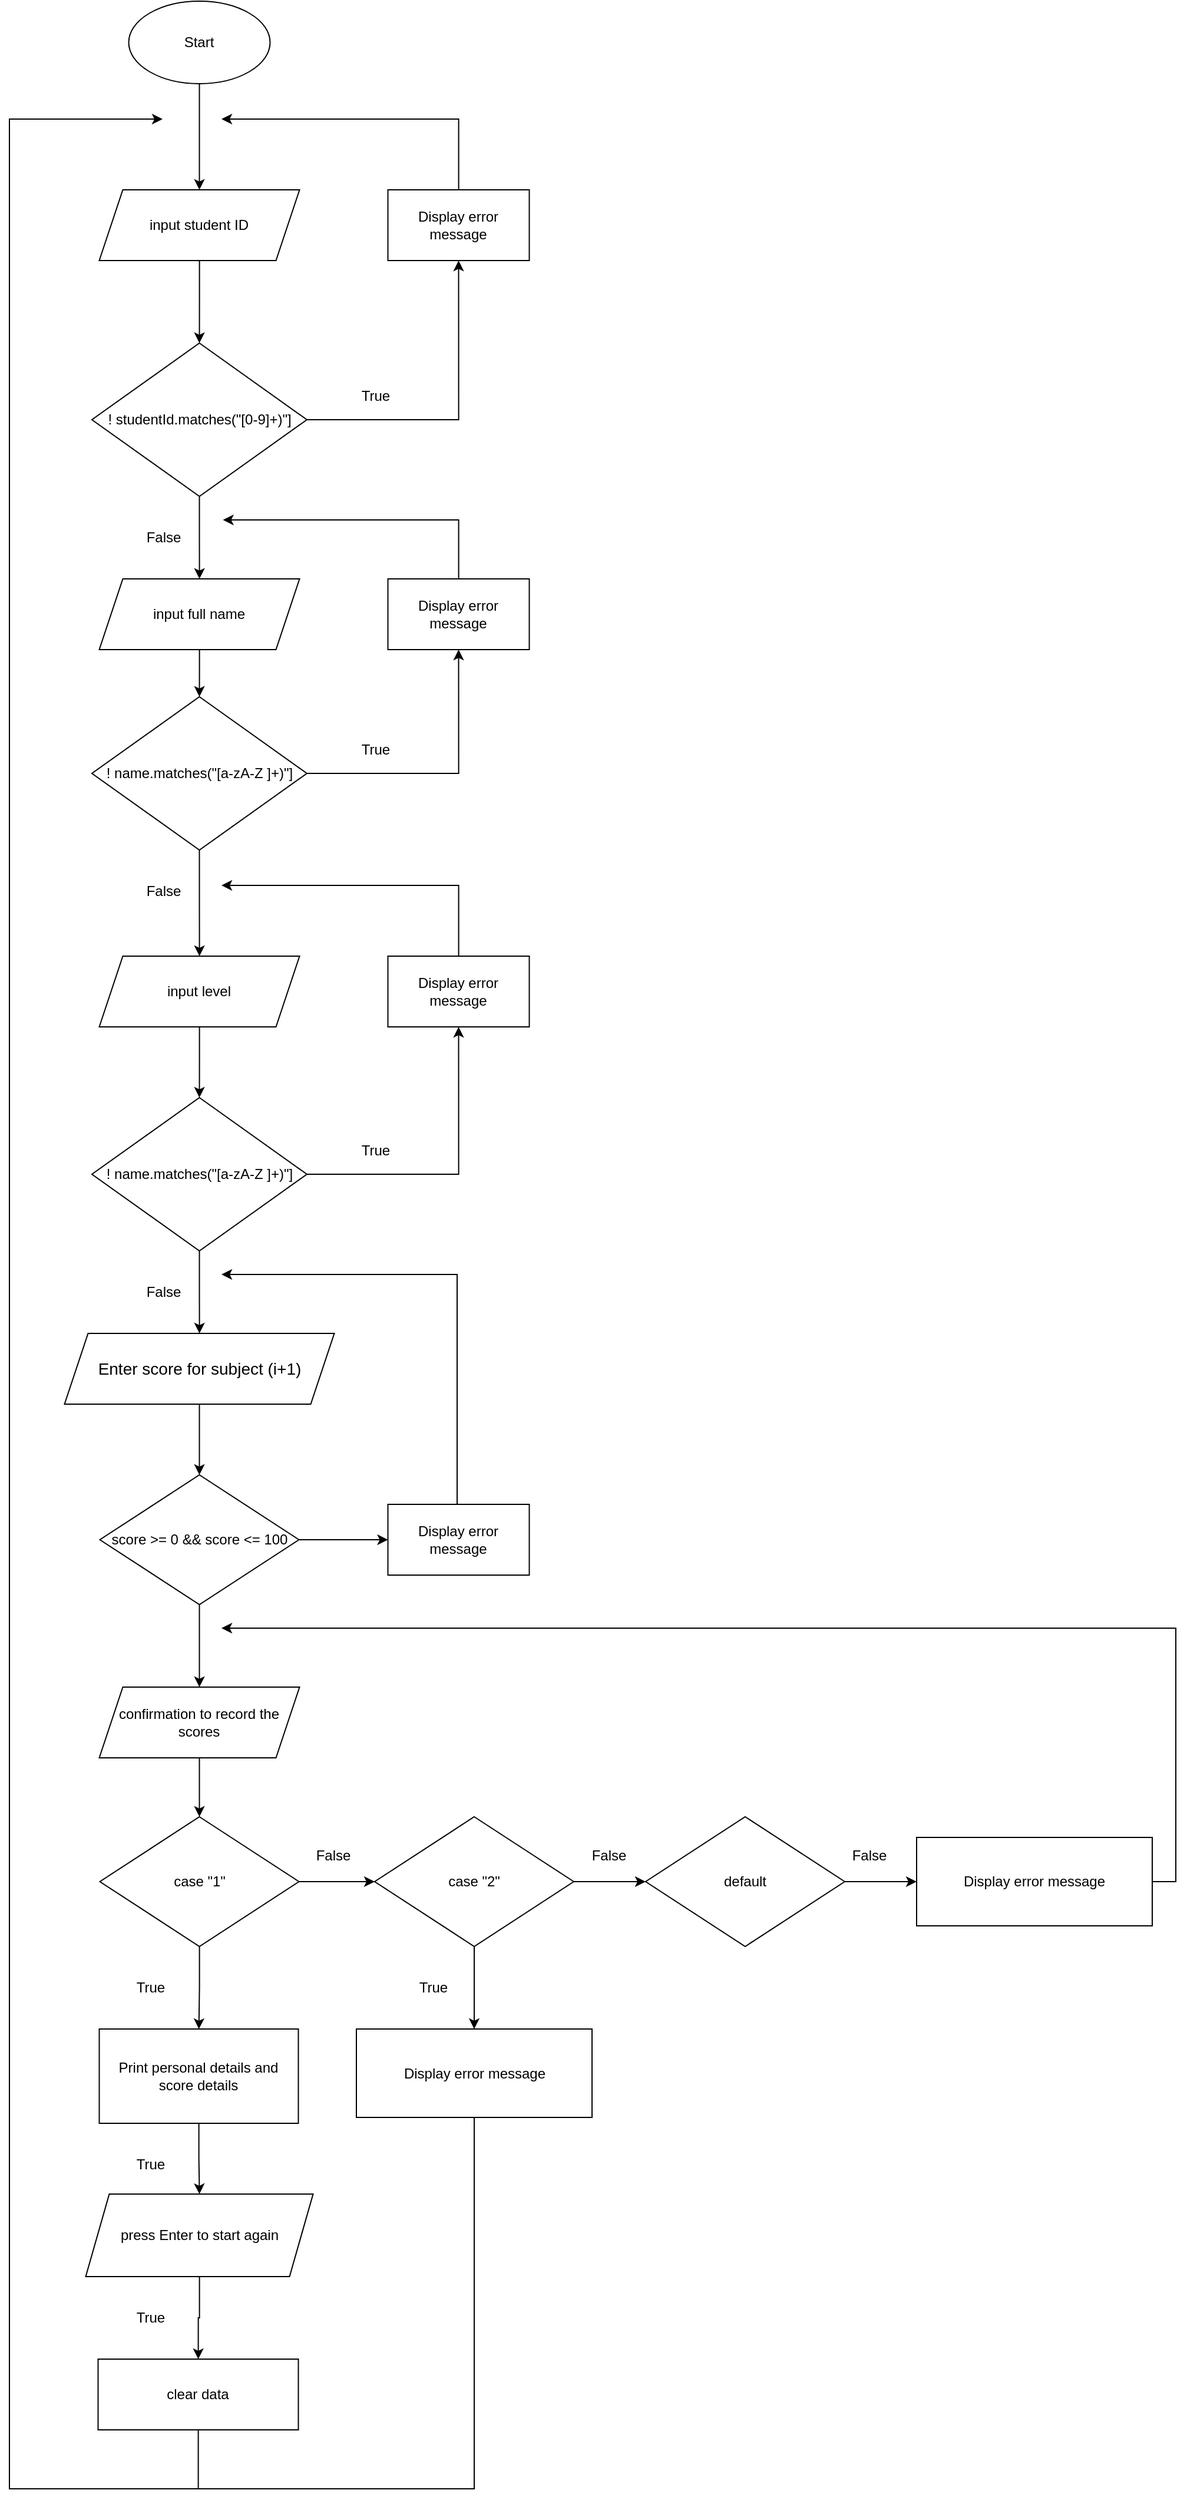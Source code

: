 <mxfile version="23.1.2" type="github">
  <diagram name="Page-1" id="EH4iL50KmRDkao4dHPsv">
    <mxGraphModel dx="1695" dy="1000" grid="1" gridSize="10" guides="1" tooltips="1" connect="1" arrows="1" fold="1" page="1" pageScale="1" pageWidth="2339" pageHeight="3300" math="0" shadow="0">
      <root>
        <mxCell id="0" />
        <mxCell id="1" parent="0" />
        <mxCell id="WwHhSgSB2Pl0KXTaSk8k-5" value="" style="edgeStyle=orthogonalEdgeStyle;rounded=0;orthogonalLoop=1;jettySize=auto;html=1;" edge="1" parent="1" source="WwHhSgSB2Pl0KXTaSk8k-1" target="WwHhSgSB2Pl0KXTaSk8k-2">
          <mxGeometry relative="1" as="geometry" />
        </mxCell>
        <mxCell id="WwHhSgSB2Pl0KXTaSk8k-1" value="Start" style="ellipse;whiteSpace=wrap;html=1;" vertex="1" parent="1">
          <mxGeometry x="351.25" y="190" width="120" height="70" as="geometry" />
        </mxCell>
        <mxCell id="WwHhSgSB2Pl0KXTaSk8k-6" value="" style="edgeStyle=orthogonalEdgeStyle;rounded=0;orthogonalLoop=1;jettySize=auto;html=1;" edge="1" parent="1" source="WwHhSgSB2Pl0KXTaSk8k-2" target="WwHhSgSB2Pl0KXTaSk8k-4">
          <mxGeometry relative="1" as="geometry" />
        </mxCell>
        <mxCell id="WwHhSgSB2Pl0KXTaSk8k-2" value="input student ID" style="shape=parallelogram;perimeter=parallelogramPerimeter;whiteSpace=wrap;html=1;fixedSize=1;" vertex="1" parent="1">
          <mxGeometry x="326.25" y="350" width="170" height="60" as="geometry" />
        </mxCell>
        <mxCell id="WwHhSgSB2Pl0KXTaSk8k-34" style="edgeStyle=orthogonalEdgeStyle;rounded=0;orthogonalLoop=1;jettySize=auto;html=1;" edge="1" parent="1" source="WwHhSgSB2Pl0KXTaSk8k-3">
          <mxGeometry relative="1" as="geometry">
            <mxPoint x="430" y="290" as="targetPoint" />
            <Array as="points">
              <mxPoint x="631" y="290" />
            </Array>
          </mxGeometry>
        </mxCell>
        <mxCell id="WwHhSgSB2Pl0KXTaSk8k-3" value="Display error message" style="rounded=0;whiteSpace=wrap;html=1;" vertex="1" parent="1">
          <mxGeometry x="571.25" y="350" width="120" height="60" as="geometry" />
        </mxCell>
        <mxCell id="WwHhSgSB2Pl0KXTaSk8k-7" style="edgeStyle=orthogonalEdgeStyle;rounded=0;orthogonalLoop=1;jettySize=auto;html=1;entryX=0.5;entryY=1;entryDx=0;entryDy=0;" edge="1" parent="1" source="WwHhSgSB2Pl0KXTaSk8k-4" target="WwHhSgSB2Pl0KXTaSk8k-3">
          <mxGeometry relative="1" as="geometry" />
        </mxCell>
        <mxCell id="WwHhSgSB2Pl0KXTaSk8k-12" value="" style="edgeStyle=orthogonalEdgeStyle;rounded=0;orthogonalLoop=1;jettySize=auto;html=1;" edge="1" parent="1" source="WwHhSgSB2Pl0KXTaSk8k-4" target="WwHhSgSB2Pl0KXTaSk8k-11">
          <mxGeometry relative="1" as="geometry" />
        </mxCell>
        <mxCell id="WwHhSgSB2Pl0KXTaSk8k-4" value="! studentId.matches(&quot;[0-9]+)&quot;]" style="rhombus;whiteSpace=wrap;html=1;" vertex="1" parent="1">
          <mxGeometry x="320" y="480" width="182.5" height="130" as="geometry" />
        </mxCell>
        <mxCell id="WwHhSgSB2Pl0KXTaSk8k-9" value="True" style="text;html=1;strokeColor=none;fillColor=none;align=center;verticalAlign=middle;whiteSpace=wrap;rounded=0;" vertex="1" parent="1">
          <mxGeometry x="531.25" y="510" width="60" height="30" as="geometry" />
        </mxCell>
        <mxCell id="WwHhSgSB2Pl0KXTaSk8k-20" value="" style="edgeStyle=orthogonalEdgeStyle;rounded=0;orthogonalLoop=1;jettySize=auto;html=1;" edge="1" parent="1" source="WwHhSgSB2Pl0KXTaSk8k-11" target="WwHhSgSB2Pl0KXTaSk8k-15">
          <mxGeometry relative="1" as="geometry" />
        </mxCell>
        <mxCell id="WwHhSgSB2Pl0KXTaSk8k-11" value="input full name" style="shape=parallelogram;perimeter=parallelogramPerimeter;whiteSpace=wrap;html=1;fixedSize=1;" vertex="1" parent="1">
          <mxGeometry x="326.25" y="680" width="170" height="60" as="geometry" />
        </mxCell>
        <mxCell id="WwHhSgSB2Pl0KXTaSk8k-21" style="edgeStyle=orthogonalEdgeStyle;rounded=0;orthogonalLoop=1;jettySize=auto;html=1;entryX=0.5;entryY=1;entryDx=0;entryDy=0;" edge="1" parent="1" source="WwHhSgSB2Pl0KXTaSk8k-15" target="WwHhSgSB2Pl0KXTaSk8k-17">
          <mxGeometry relative="1" as="geometry" />
        </mxCell>
        <mxCell id="WwHhSgSB2Pl0KXTaSk8k-26" value="" style="edgeStyle=orthogonalEdgeStyle;rounded=0;orthogonalLoop=1;jettySize=auto;html=1;" edge="1" parent="1" source="WwHhSgSB2Pl0KXTaSk8k-15" target="WwHhSgSB2Pl0KXTaSk8k-25">
          <mxGeometry relative="1" as="geometry" />
        </mxCell>
        <mxCell id="WwHhSgSB2Pl0KXTaSk8k-15" value="! name.matches(&quot;[a-zA-Z ]+)&quot;]" style="rhombus;whiteSpace=wrap;html=1;" vertex="1" parent="1">
          <mxGeometry x="320" y="780" width="182.5" height="130" as="geometry" />
        </mxCell>
        <mxCell id="WwHhSgSB2Pl0KXTaSk8k-19" style="edgeStyle=orthogonalEdgeStyle;rounded=0;orthogonalLoop=1;jettySize=auto;html=1;" edge="1" parent="1" source="WwHhSgSB2Pl0KXTaSk8k-17">
          <mxGeometry relative="1" as="geometry">
            <mxPoint x="431.25" y="630" as="targetPoint" />
            <Array as="points">
              <mxPoint x="631.25" y="630" />
            </Array>
          </mxGeometry>
        </mxCell>
        <mxCell id="WwHhSgSB2Pl0KXTaSk8k-17" value="Display error message" style="rounded=0;whiteSpace=wrap;html=1;" vertex="1" parent="1">
          <mxGeometry x="571.25" y="680" width="120" height="60" as="geometry" />
        </mxCell>
        <mxCell id="WwHhSgSB2Pl0KXTaSk8k-22" value="True" style="text;html=1;strokeColor=none;fillColor=none;align=center;verticalAlign=middle;whiteSpace=wrap;rounded=0;" vertex="1" parent="1">
          <mxGeometry x="531.25" y="810" width="60" height="30" as="geometry" />
        </mxCell>
        <mxCell id="WwHhSgSB2Pl0KXTaSk8k-23" value="False" style="text;html=1;strokeColor=none;fillColor=none;align=center;verticalAlign=middle;whiteSpace=wrap;rounded=0;" vertex="1" parent="1">
          <mxGeometry x="351.25" y="630" width="60" height="30" as="geometry" />
        </mxCell>
        <mxCell id="WwHhSgSB2Pl0KXTaSk8k-28" value="" style="edgeStyle=orthogonalEdgeStyle;rounded=0;orthogonalLoop=1;jettySize=auto;html=1;" edge="1" parent="1" source="WwHhSgSB2Pl0KXTaSk8k-25" target="WwHhSgSB2Pl0KXTaSk8k-27">
          <mxGeometry relative="1" as="geometry" />
        </mxCell>
        <mxCell id="WwHhSgSB2Pl0KXTaSk8k-25" value="input level" style="shape=parallelogram;perimeter=parallelogramPerimeter;whiteSpace=wrap;html=1;fixedSize=1;" vertex="1" parent="1">
          <mxGeometry x="326.25" y="1000" width="170" height="60" as="geometry" />
        </mxCell>
        <mxCell id="WwHhSgSB2Pl0KXTaSk8k-30" style="edgeStyle=orthogonalEdgeStyle;rounded=0;orthogonalLoop=1;jettySize=auto;html=1;entryX=0.5;entryY=1;entryDx=0;entryDy=0;" edge="1" parent="1" source="WwHhSgSB2Pl0KXTaSk8k-27" target="WwHhSgSB2Pl0KXTaSk8k-29">
          <mxGeometry relative="1" as="geometry" />
        </mxCell>
        <mxCell id="WwHhSgSB2Pl0KXTaSk8k-37" value="" style="edgeStyle=orthogonalEdgeStyle;rounded=0;orthogonalLoop=1;jettySize=auto;html=1;" edge="1" parent="1" source="WwHhSgSB2Pl0KXTaSk8k-27" target="WwHhSgSB2Pl0KXTaSk8k-36">
          <mxGeometry relative="1" as="geometry" />
        </mxCell>
        <mxCell id="WwHhSgSB2Pl0KXTaSk8k-27" value="! name.matches(&quot;[a-zA-Z ]+)&quot;]" style="rhombus;whiteSpace=wrap;html=1;" vertex="1" parent="1">
          <mxGeometry x="320" y="1120" width="182.5" height="130" as="geometry" />
        </mxCell>
        <mxCell id="WwHhSgSB2Pl0KXTaSk8k-32" style="edgeStyle=orthogonalEdgeStyle;rounded=0;orthogonalLoop=1;jettySize=auto;html=1;" edge="1" parent="1" source="WwHhSgSB2Pl0KXTaSk8k-29">
          <mxGeometry relative="1" as="geometry">
            <mxPoint x="430" y="940" as="targetPoint" />
            <Array as="points">
              <mxPoint x="631" y="940" />
              <mxPoint x="430" y="940" />
            </Array>
          </mxGeometry>
        </mxCell>
        <mxCell id="WwHhSgSB2Pl0KXTaSk8k-29" value="Display error message" style="rounded=0;whiteSpace=wrap;html=1;" vertex="1" parent="1">
          <mxGeometry x="571.25" y="1000" width="120" height="60" as="geometry" />
        </mxCell>
        <mxCell id="WwHhSgSB2Pl0KXTaSk8k-33" value="False" style="text;html=1;strokeColor=none;fillColor=none;align=center;verticalAlign=middle;whiteSpace=wrap;rounded=0;" vertex="1" parent="1">
          <mxGeometry x="351.25" y="930" width="60" height="30" as="geometry" />
        </mxCell>
        <mxCell id="WwHhSgSB2Pl0KXTaSk8k-35" value="True" style="text;html=1;strokeColor=none;fillColor=none;align=center;verticalAlign=middle;whiteSpace=wrap;rounded=0;" vertex="1" parent="1">
          <mxGeometry x="531.25" y="1150" width="60" height="30" as="geometry" />
        </mxCell>
        <mxCell id="WwHhSgSB2Pl0KXTaSk8k-39" value="" style="edgeStyle=orthogonalEdgeStyle;rounded=0;orthogonalLoop=1;jettySize=auto;html=1;" edge="1" parent="1" source="WwHhSgSB2Pl0KXTaSk8k-36" target="WwHhSgSB2Pl0KXTaSk8k-38">
          <mxGeometry relative="1" as="geometry" />
        </mxCell>
        <mxCell id="WwHhSgSB2Pl0KXTaSk8k-36" value="&lt;font style=&quot;font-size: 14px;&quot;&gt;Enter score for subject (i+1)&lt;/font&gt;" style="shape=parallelogram;perimeter=parallelogramPerimeter;whiteSpace=wrap;html=1;fixedSize=1;" vertex="1" parent="1">
          <mxGeometry x="296.75" y="1320" width="229" height="60" as="geometry" />
        </mxCell>
        <mxCell id="WwHhSgSB2Pl0KXTaSk8k-42" style="edgeStyle=orthogonalEdgeStyle;rounded=0;orthogonalLoop=1;jettySize=auto;html=1;entryX=0;entryY=0.5;entryDx=0;entryDy=0;" edge="1" parent="1" source="WwHhSgSB2Pl0KXTaSk8k-38" target="WwHhSgSB2Pl0KXTaSk8k-40">
          <mxGeometry relative="1" as="geometry" />
        </mxCell>
        <mxCell id="WwHhSgSB2Pl0KXTaSk8k-45" value="" style="edgeStyle=orthogonalEdgeStyle;rounded=0;orthogonalLoop=1;jettySize=auto;html=1;" edge="1" parent="1" source="WwHhSgSB2Pl0KXTaSk8k-38" target="WwHhSgSB2Pl0KXTaSk8k-44">
          <mxGeometry relative="1" as="geometry" />
        </mxCell>
        <mxCell id="WwHhSgSB2Pl0KXTaSk8k-38" value="score &amp;gt;= 0 &amp;amp;&amp;amp; score &amp;lt;= 100" style="rhombus;whiteSpace=wrap;html=1;" vertex="1" parent="1">
          <mxGeometry x="326.75" y="1440" width="169" height="110" as="geometry" />
        </mxCell>
        <mxCell id="WwHhSgSB2Pl0KXTaSk8k-46" style="edgeStyle=orthogonalEdgeStyle;rounded=0;orthogonalLoop=1;jettySize=auto;html=1;" edge="1" parent="1" source="WwHhSgSB2Pl0KXTaSk8k-40">
          <mxGeometry relative="1" as="geometry">
            <mxPoint x="430" y="1270" as="targetPoint" />
            <Array as="points">
              <mxPoint x="630" y="1270" />
            </Array>
          </mxGeometry>
        </mxCell>
        <mxCell id="WwHhSgSB2Pl0KXTaSk8k-40" value="Display error message" style="rounded=0;whiteSpace=wrap;html=1;" vertex="1" parent="1">
          <mxGeometry x="571.25" y="1465" width="120" height="60" as="geometry" />
        </mxCell>
        <mxCell id="WwHhSgSB2Pl0KXTaSk8k-51" value="" style="edgeStyle=orthogonalEdgeStyle;rounded=0;orthogonalLoop=1;jettySize=auto;html=1;" edge="1" parent="1" source="WwHhSgSB2Pl0KXTaSk8k-44" target="WwHhSgSB2Pl0KXTaSk8k-48">
          <mxGeometry relative="1" as="geometry" />
        </mxCell>
        <mxCell id="WwHhSgSB2Pl0KXTaSk8k-44" value="confirmation to record the scores" style="shape=parallelogram;perimeter=parallelogramPerimeter;whiteSpace=wrap;html=1;fixedSize=1;" vertex="1" parent="1">
          <mxGeometry x="326.25" y="1620" width="170" height="60" as="geometry" />
        </mxCell>
        <mxCell id="WwHhSgSB2Pl0KXTaSk8k-47" value="False" style="text;html=1;strokeColor=none;fillColor=none;align=center;verticalAlign=middle;whiteSpace=wrap;rounded=0;" vertex="1" parent="1">
          <mxGeometry x="351.25" y="1270" width="60" height="30" as="geometry" />
        </mxCell>
        <mxCell id="WwHhSgSB2Pl0KXTaSk8k-52" value="" style="edgeStyle=orthogonalEdgeStyle;rounded=0;orthogonalLoop=1;jettySize=auto;html=1;" edge="1" parent="1" source="WwHhSgSB2Pl0KXTaSk8k-48" target="WwHhSgSB2Pl0KXTaSk8k-49">
          <mxGeometry relative="1" as="geometry" />
        </mxCell>
        <mxCell id="WwHhSgSB2Pl0KXTaSk8k-55" value="" style="edgeStyle=orthogonalEdgeStyle;rounded=0;orthogonalLoop=1;jettySize=auto;html=1;" edge="1" parent="1" source="WwHhSgSB2Pl0KXTaSk8k-48" target="WwHhSgSB2Pl0KXTaSk8k-54">
          <mxGeometry relative="1" as="geometry" />
        </mxCell>
        <mxCell id="WwHhSgSB2Pl0KXTaSk8k-48" value="case &quot;1&quot;" style="rhombus;whiteSpace=wrap;html=1;" vertex="1" parent="1">
          <mxGeometry x="326.75" y="1730" width="169" height="110" as="geometry" />
        </mxCell>
        <mxCell id="WwHhSgSB2Pl0KXTaSk8k-53" value="" style="edgeStyle=orthogonalEdgeStyle;rounded=0;orthogonalLoop=1;jettySize=auto;html=1;" edge="1" parent="1" source="WwHhSgSB2Pl0KXTaSk8k-49" target="WwHhSgSB2Pl0KXTaSk8k-50">
          <mxGeometry relative="1" as="geometry" />
        </mxCell>
        <mxCell id="WwHhSgSB2Pl0KXTaSk8k-67" value="" style="edgeStyle=orthogonalEdgeStyle;rounded=0;orthogonalLoop=1;jettySize=auto;html=1;" edge="1" parent="1" source="WwHhSgSB2Pl0KXTaSk8k-49" target="WwHhSgSB2Pl0KXTaSk8k-66">
          <mxGeometry relative="1" as="geometry" />
        </mxCell>
        <mxCell id="WwHhSgSB2Pl0KXTaSk8k-49" value="case &quot;2&quot;" style="rhombus;whiteSpace=wrap;html=1;" vertex="1" parent="1">
          <mxGeometry x="560" y="1730" width="169" height="110" as="geometry" />
        </mxCell>
        <mxCell id="WwHhSgSB2Pl0KXTaSk8k-63" value="" style="edgeStyle=orthogonalEdgeStyle;rounded=0;orthogonalLoop=1;jettySize=auto;html=1;" edge="1" parent="1" source="WwHhSgSB2Pl0KXTaSk8k-50" target="WwHhSgSB2Pl0KXTaSk8k-62">
          <mxGeometry relative="1" as="geometry" />
        </mxCell>
        <mxCell id="WwHhSgSB2Pl0KXTaSk8k-50" value="default" style="rhombus;whiteSpace=wrap;html=1;" vertex="1" parent="1">
          <mxGeometry x="790" y="1730" width="169" height="110" as="geometry" />
        </mxCell>
        <mxCell id="WwHhSgSB2Pl0KXTaSk8k-59" value="" style="edgeStyle=orthogonalEdgeStyle;rounded=0;orthogonalLoop=1;jettySize=auto;html=1;" edge="1" parent="1" source="WwHhSgSB2Pl0KXTaSk8k-54" target="WwHhSgSB2Pl0KXTaSk8k-56">
          <mxGeometry relative="1" as="geometry" />
        </mxCell>
        <mxCell id="WwHhSgSB2Pl0KXTaSk8k-54" value="Print personal details and score details" style="rounded=0;whiteSpace=wrap;html=1;" vertex="1" parent="1">
          <mxGeometry x="326.25" y="1910" width="169" height="80" as="geometry" />
        </mxCell>
        <mxCell id="WwHhSgSB2Pl0KXTaSk8k-60" value="" style="edgeStyle=orthogonalEdgeStyle;rounded=0;orthogonalLoop=1;jettySize=auto;html=1;" edge="1" parent="1" source="WwHhSgSB2Pl0KXTaSk8k-56" target="WwHhSgSB2Pl0KXTaSk8k-58">
          <mxGeometry relative="1" as="geometry" />
        </mxCell>
        <mxCell id="WwHhSgSB2Pl0KXTaSk8k-56" value="press Enter to start again" style="shape=parallelogram;perimeter=parallelogramPerimeter;whiteSpace=wrap;html=1;fixedSize=1;" vertex="1" parent="1">
          <mxGeometry x="314.75" y="2050" width="193" height="70" as="geometry" />
        </mxCell>
        <mxCell id="WwHhSgSB2Pl0KXTaSk8k-61" style="edgeStyle=orthogonalEdgeStyle;rounded=0;orthogonalLoop=1;jettySize=auto;html=1;" edge="1" parent="1" source="WwHhSgSB2Pl0KXTaSk8k-58">
          <mxGeometry relative="1" as="geometry">
            <mxPoint x="380" y="290" as="targetPoint" />
            <Array as="points">
              <mxPoint x="410" y="2300" />
              <mxPoint x="250" y="2300" />
              <mxPoint x="250" y="290" />
            </Array>
          </mxGeometry>
        </mxCell>
        <mxCell id="WwHhSgSB2Pl0KXTaSk8k-58" value="clear data" style="rounded=0;whiteSpace=wrap;html=1;" vertex="1" parent="1">
          <mxGeometry x="325.25" y="2190" width="170" height="60" as="geometry" />
        </mxCell>
        <mxCell id="WwHhSgSB2Pl0KXTaSk8k-65" style="edgeStyle=orthogonalEdgeStyle;rounded=0;orthogonalLoop=1;jettySize=auto;html=1;" edge="1" parent="1" source="WwHhSgSB2Pl0KXTaSk8k-62">
          <mxGeometry relative="1" as="geometry">
            <mxPoint x="430" y="1570" as="targetPoint" />
            <Array as="points">
              <mxPoint x="1240" y="1785" />
              <mxPoint x="1240" y="1570" />
            </Array>
          </mxGeometry>
        </mxCell>
        <mxCell id="WwHhSgSB2Pl0KXTaSk8k-62" value="Display error message" style="rounded=0;whiteSpace=wrap;html=1;" vertex="1" parent="1">
          <mxGeometry x="1020" y="1747.5" width="200" height="75" as="geometry" />
        </mxCell>
        <mxCell id="WwHhSgSB2Pl0KXTaSk8k-68" style="edgeStyle=orthogonalEdgeStyle;rounded=0;orthogonalLoop=1;jettySize=auto;html=1;endArrow=none;endFill=0;" edge="1" parent="1" source="WwHhSgSB2Pl0KXTaSk8k-66">
          <mxGeometry relative="1" as="geometry">
            <mxPoint x="410" y="2300" as="targetPoint" />
            <Array as="points">
              <mxPoint x="644" y="2300" />
            </Array>
          </mxGeometry>
        </mxCell>
        <mxCell id="WwHhSgSB2Pl0KXTaSk8k-66" value="Display error message" style="rounded=0;whiteSpace=wrap;html=1;" vertex="1" parent="1">
          <mxGeometry x="544.5" y="1910" width="200" height="75" as="geometry" />
        </mxCell>
        <mxCell id="WwHhSgSB2Pl0KXTaSk8k-69" value="True" style="text;html=1;strokeColor=none;fillColor=none;align=center;verticalAlign=middle;whiteSpace=wrap;rounded=0;" vertex="1" parent="1">
          <mxGeometry x="340" y="1860" width="60" height="30" as="geometry" />
        </mxCell>
        <mxCell id="WwHhSgSB2Pl0KXTaSk8k-70" value="False" style="text;html=1;strokeColor=none;fillColor=none;align=center;verticalAlign=middle;whiteSpace=wrap;rounded=0;" vertex="1" parent="1">
          <mxGeometry x="495.25" y="1747.5" width="60" height="30" as="geometry" />
        </mxCell>
        <mxCell id="WwHhSgSB2Pl0KXTaSk8k-71" value="False" style="text;html=1;strokeColor=none;fillColor=none;align=center;verticalAlign=middle;whiteSpace=wrap;rounded=0;" vertex="1" parent="1">
          <mxGeometry x="729" y="1747.5" width="60" height="30" as="geometry" />
        </mxCell>
        <mxCell id="WwHhSgSB2Pl0KXTaSk8k-72" value="False" style="text;html=1;strokeColor=none;fillColor=none;align=center;verticalAlign=middle;whiteSpace=wrap;rounded=0;" vertex="1" parent="1">
          <mxGeometry x="950" y="1747.5" width="60" height="30" as="geometry" />
        </mxCell>
        <mxCell id="WwHhSgSB2Pl0KXTaSk8k-73" value="True" style="text;html=1;strokeColor=none;fillColor=none;align=center;verticalAlign=middle;whiteSpace=wrap;rounded=0;" vertex="1" parent="1">
          <mxGeometry x="580" y="1860" width="60" height="30" as="geometry" />
        </mxCell>
        <mxCell id="WwHhSgSB2Pl0KXTaSk8k-74" value="True" style="text;html=1;strokeColor=none;fillColor=none;align=center;verticalAlign=middle;whiteSpace=wrap;rounded=0;" vertex="1" parent="1">
          <mxGeometry x="340" y="2010" width="60" height="30" as="geometry" />
        </mxCell>
        <mxCell id="WwHhSgSB2Pl0KXTaSk8k-75" value="True" style="text;html=1;strokeColor=none;fillColor=none;align=center;verticalAlign=middle;whiteSpace=wrap;rounded=0;" vertex="1" parent="1">
          <mxGeometry x="340" y="2140" width="60" height="30" as="geometry" />
        </mxCell>
      </root>
    </mxGraphModel>
  </diagram>
</mxfile>
